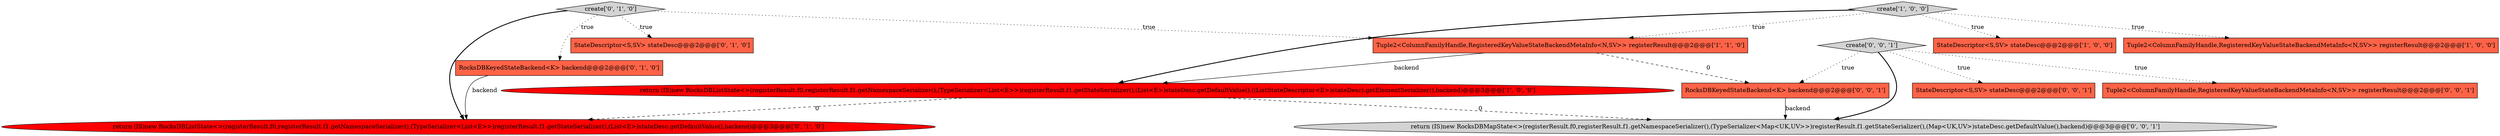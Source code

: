 digraph {
4 [style = filled, label = "return (IS)new RocksDBListState<>(registerResult.f0,registerResult.f1.getNamespaceSerializer(),(TypeSerializer<List<E>>)registerResult.f1.getStateSerializer(),(List<E>)stateDesc.getDefaultValue(),((ListStateDescriptor<E>)stateDesc).getElementSerializer(),backend)@@@3@@@['1', '0', '0']", fillcolor = red, shape = ellipse image = "AAA1AAABBB1BBB"];
6 [style = filled, label = "RocksDBKeyedStateBackend<K> backend@@@2@@@['0', '1', '0']", fillcolor = tomato, shape = box image = "AAA0AAABBB2BBB"];
8 [style = filled, label = "return (IS)new RocksDBListState<>(registerResult.f0,registerResult.f1.getNamespaceSerializer(),(TypeSerializer<List<E>>)registerResult.f1.getStateSerializer(),(List<E>)stateDesc.getDefaultValue(),backend)@@@3@@@['0', '1', '0']", fillcolor = red, shape = ellipse image = "AAA1AAABBB2BBB"];
0 [style = filled, label = "create['1', '0', '0']", fillcolor = lightgray, shape = diamond image = "AAA0AAABBB1BBB"];
9 [style = filled, label = "Tuple2<ColumnFamilyHandle,RegisteredKeyValueStateBackendMetaInfo<N,SV>> registerResult@@@2@@@['0', '0', '1']", fillcolor = tomato, shape = box image = "AAA0AAABBB3BBB"];
11 [style = filled, label = "return (IS)new RocksDBMapState<>(registerResult.f0,registerResult.f1.getNamespaceSerializer(),(TypeSerializer<Map<UK,UV>>)registerResult.f1.getStateSerializer(),(Map<UK,UV>)stateDesc.getDefaultValue(),backend)@@@3@@@['0', '0', '1']", fillcolor = lightgray, shape = ellipse image = "AAA0AAABBB3BBB"];
1 [style = filled, label = "StateDescriptor<S,SV> stateDesc@@@2@@@['1', '0', '0']", fillcolor = tomato, shape = box image = "AAA0AAABBB1BBB"];
5 [style = filled, label = "StateDescriptor<S,SV> stateDesc@@@2@@@['0', '1', '0']", fillcolor = tomato, shape = box image = "AAA0AAABBB2BBB"];
2 [style = filled, label = "Tuple2<ColumnFamilyHandle,RegisteredKeyValueStateBackendMetaInfo<N,SV>> registerResult@@@2@@@['1', '0', '0']", fillcolor = tomato, shape = box image = "AAA0AAABBB1BBB"];
10 [style = filled, label = "StateDescriptor<S,SV> stateDesc@@@2@@@['0', '0', '1']", fillcolor = tomato, shape = box image = "AAA0AAABBB3BBB"];
3 [style = filled, label = "Tuple2<ColumnFamilyHandle,RegisteredKeyValueStateBackendMetaInfo<N,SV>> registerResult@@@2@@@['1', '1', '0']", fillcolor = tomato, shape = box image = "AAA0AAABBB1BBB"];
12 [style = filled, label = "RocksDBKeyedStateBackend<K> backend@@@2@@@['0', '0', '1']", fillcolor = tomato, shape = box image = "AAA0AAABBB3BBB"];
7 [style = filled, label = "create['0', '1', '0']", fillcolor = lightgray, shape = diamond image = "AAA0AAABBB2BBB"];
13 [style = filled, label = "create['0', '0', '1']", fillcolor = lightgray, shape = diamond image = "AAA0AAABBB3BBB"];
6->8 [style = solid, label="backend"];
7->6 [style = dotted, label="true"];
12->11 [style = solid, label="backend"];
0->3 [style = dotted, label="true"];
0->2 [style = dotted, label="true"];
4->8 [style = dashed, label="0"];
3->12 [style = dashed, label="0"];
4->11 [style = dashed, label="0"];
13->10 [style = dotted, label="true"];
7->3 [style = dotted, label="true"];
13->12 [style = dotted, label="true"];
0->4 [style = bold, label=""];
7->8 [style = bold, label=""];
13->11 [style = bold, label=""];
0->1 [style = dotted, label="true"];
7->5 [style = dotted, label="true"];
3->4 [style = solid, label="backend"];
13->9 [style = dotted, label="true"];
}
